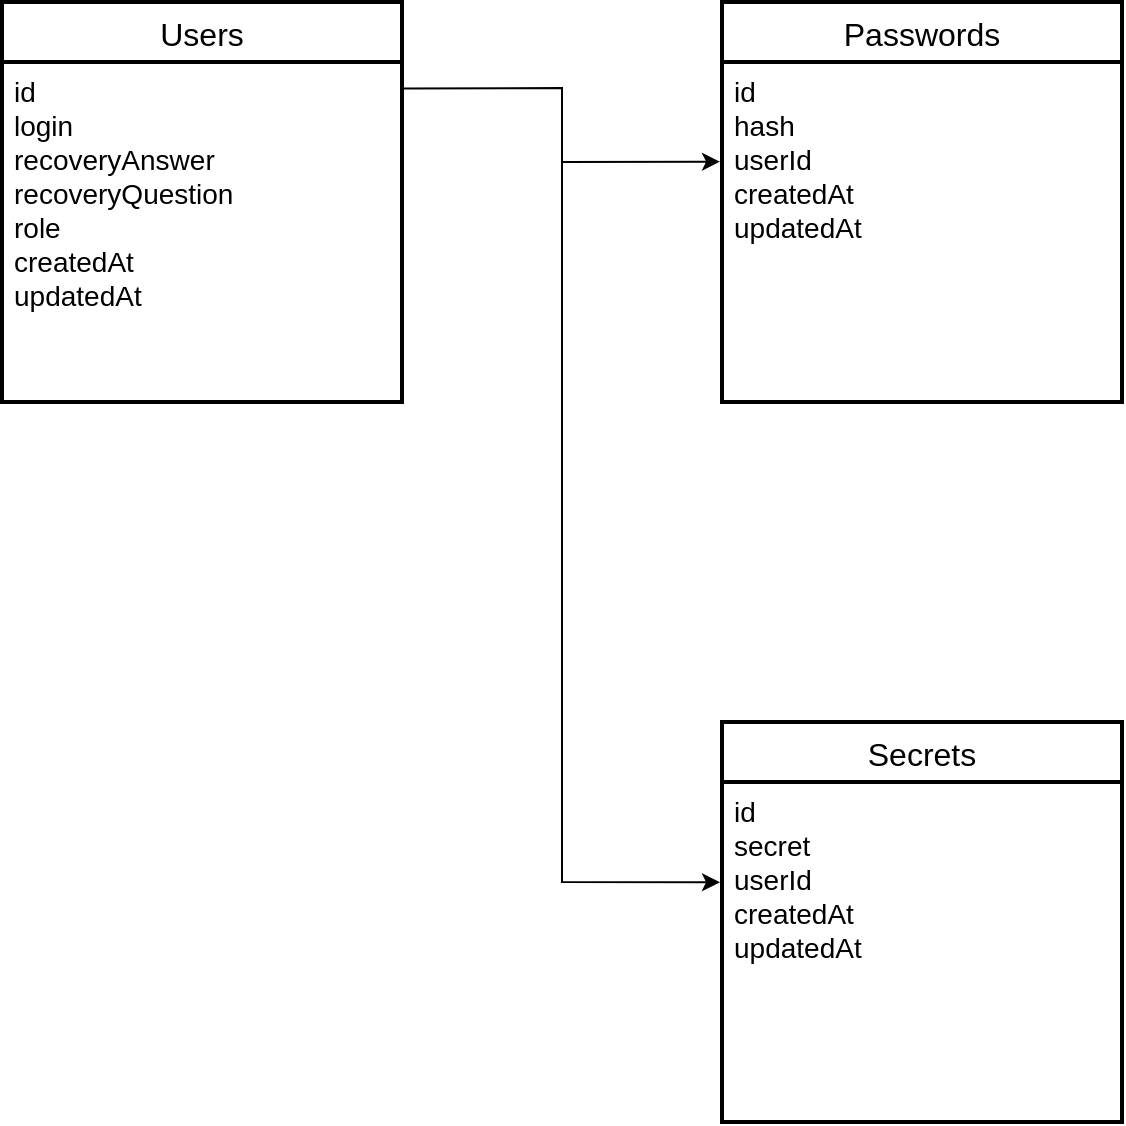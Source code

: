 <mxfile version="20.5.0" type="device"><diagram id="R2lEEEUBdFMjLlhIrx00" name="Page-1"><mxGraphModel dx="895" dy="519" grid="1" gridSize="10" guides="1" tooltips="1" connect="1" arrows="1" fold="1" page="1" pageScale="1" pageWidth="850" pageHeight="1100" math="0" shadow="0" extFonts="Permanent Marker^https://fonts.googleapis.com/css?family=Permanent+Marker"><root><mxCell id="0"/><mxCell id="1" parent="0"/><mxCell id="QqZSvahSYO-oEAYNbHBd-16" value="Users" style="swimlane;childLayout=stackLayout;horizontal=1;startSize=30;horizontalStack=0;rounded=1;fontSize=16;fontStyle=0;strokeWidth=2;resizeParent=0;resizeLast=1;shadow=0;dashed=0;align=center;arcSize=0;" parent="1" vertex="1"><mxGeometry x="160" y="160" width="200" height="200" as="geometry"/></mxCell><mxCell id="QqZSvahSYO-oEAYNbHBd-17" value="id&#10;login&#10;recoveryAnswer&#10;recoveryQuestion&#10;role&#10;createdAt&#10;updatedAt" style="align=left;strokeColor=none;fillColor=none;spacingLeft=4;fontSize=14;verticalAlign=top;resizable=0;rotatable=0;part=1;" parent="QqZSvahSYO-oEAYNbHBd-16" vertex="1"><mxGeometry y="30" width="200" height="170" as="geometry"/></mxCell><mxCell id="QqZSvahSYO-oEAYNbHBd-19" value="Passwords" style="swimlane;childLayout=stackLayout;horizontal=1;startSize=30;horizontalStack=0;rounded=1;fontSize=16;fontStyle=0;strokeWidth=2;resizeParent=0;resizeLast=1;shadow=0;dashed=0;align=center;arcSize=0;" parent="1" vertex="1"><mxGeometry x="520" y="160" width="200" height="200" as="geometry"/></mxCell><mxCell id="QqZSvahSYO-oEAYNbHBd-20" value="id&#10;hash&#10;userId&#10;createdAt&#10;updatedAt" style="align=left;strokeColor=none;fillColor=none;spacingLeft=4;fontSize=14;verticalAlign=top;resizable=0;rotatable=0;part=1;" parent="QqZSvahSYO-oEAYNbHBd-19" vertex="1"><mxGeometry y="30" width="200" height="170" as="geometry"/></mxCell><mxCell id="QqZSvahSYO-oEAYNbHBd-21" value="" style="endArrow=classic;html=1;rounded=0;fontSize=14;exitX=1.004;exitY=0.078;exitDx=0;exitDy=0;exitPerimeter=0;entryX=-0.005;entryY=0.293;entryDx=0;entryDy=0;entryPerimeter=0;" parent="1" source="QqZSvahSYO-oEAYNbHBd-17" target="QqZSvahSYO-oEAYNbHBd-20" edge="1"><mxGeometry width="50" height="50" relative="1" as="geometry"><mxPoint x="410" y="410" as="sourcePoint"/><mxPoint x="510" y="250" as="targetPoint"/><Array as="points"><mxPoint x="440" y="203"/><mxPoint x="440" y="240"/></Array></mxGeometry></mxCell><mxCell id="PsT0BdKCYos_sU2Ad-O9-1" value="Secrets" style="swimlane;childLayout=stackLayout;horizontal=1;startSize=30;horizontalStack=0;rounded=1;fontSize=16;fontStyle=0;strokeWidth=2;resizeParent=0;resizeLast=1;shadow=0;dashed=0;align=center;arcSize=0;" vertex="1" parent="1"><mxGeometry x="520" y="520" width="200" height="200" as="geometry"/></mxCell><mxCell id="PsT0BdKCYos_sU2Ad-O9-2" value="id&#10;secret&#10;userId&#10;createdAt&#10;updatedAt" style="align=left;strokeColor=none;fillColor=none;spacingLeft=4;fontSize=14;verticalAlign=top;resizable=0;rotatable=0;part=1;" vertex="1" parent="PsT0BdKCYos_sU2Ad-O9-1"><mxGeometry y="30" width="200" height="170" as="geometry"/></mxCell><mxCell id="PsT0BdKCYos_sU2Ad-O9-3" value="" style="endArrow=classic;html=1;rounded=0;entryX=-0.005;entryY=0.295;entryDx=0;entryDy=0;entryPerimeter=0;" edge="1" parent="1" target="PsT0BdKCYos_sU2Ad-O9-2"><mxGeometry width="50" height="50" relative="1" as="geometry"><mxPoint x="440" y="230" as="sourcePoint"/><mxPoint x="450" y="590" as="targetPoint"/><Array as="points"><mxPoint x="440" y="600"/></Array></mxGeometry></mxCell></root></mxGraphModel></diagram></mxfile>